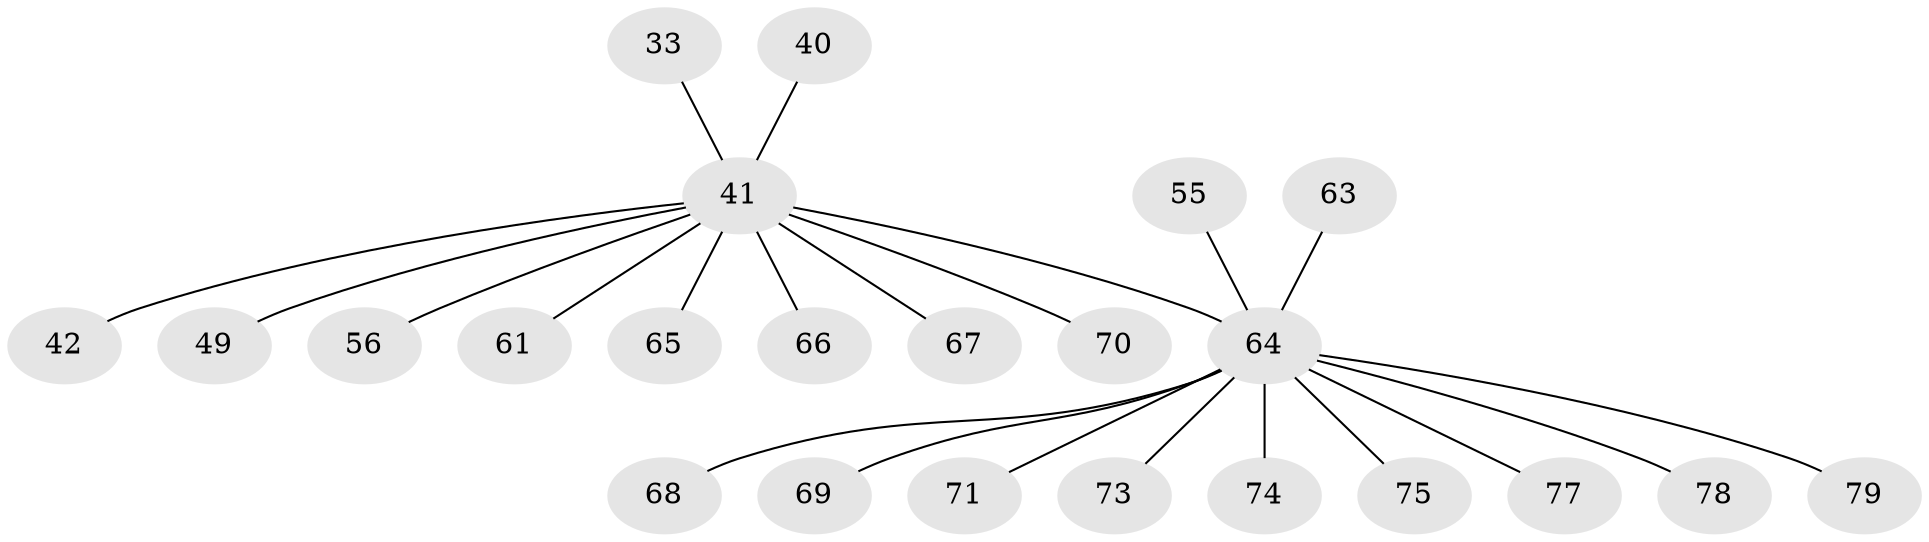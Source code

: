 // original degree distribution, {4: 0.0379746835443038, 27: 0.012658227848101266, 1: 0.6708860759493671, 3: 0.10126582278481013, 6: 0.02531645569620253, 8: 0.012658227848101266, 2: 0.13924050632911392}
// Generated by graph-tools (version 1.1) at 2025/50/03/04/25 21:50:26]
// undirected, 23 vertices, 22 edges
graph export_dot {
graph [start="1"]
  node [color=gray90,style=filled];
  33 [super="+24"];
  40;
  41 [super="+14+37"];
  42 [super="+36"];
  49;
  55;
  56;
  61;
  63;
  64 [super="+44+45+47+54+23+30+31+32+35+46+51+52+53"];
  65;
  66 [super="+17"];
  67;
  68 [super="+50"];
  69;
  70;
  71 [super="+59"];
  73;
  74;
  75;
  77 [super="+25"];
  78 [super="+76"];
  79;
  33 -- 41;
  40 -- 41;
  41 -- 49;
  41 -- 56;
  41 -- 61;
  41 -- 65;
  41 -- 67;
  41 -- 70;
  41 -- 66;
  41 -- 42;
  41 -- 64 [weight=2];
  55 -- 64;
  63 -- 64;
  64 -- 68;
  64 -- 69;
  64 -- 71;
  64 -- 73;
  64 -- 74;
  64 -- 75;
  64 -- 77;
  64 -- 78;
  64 -- 79;
}
